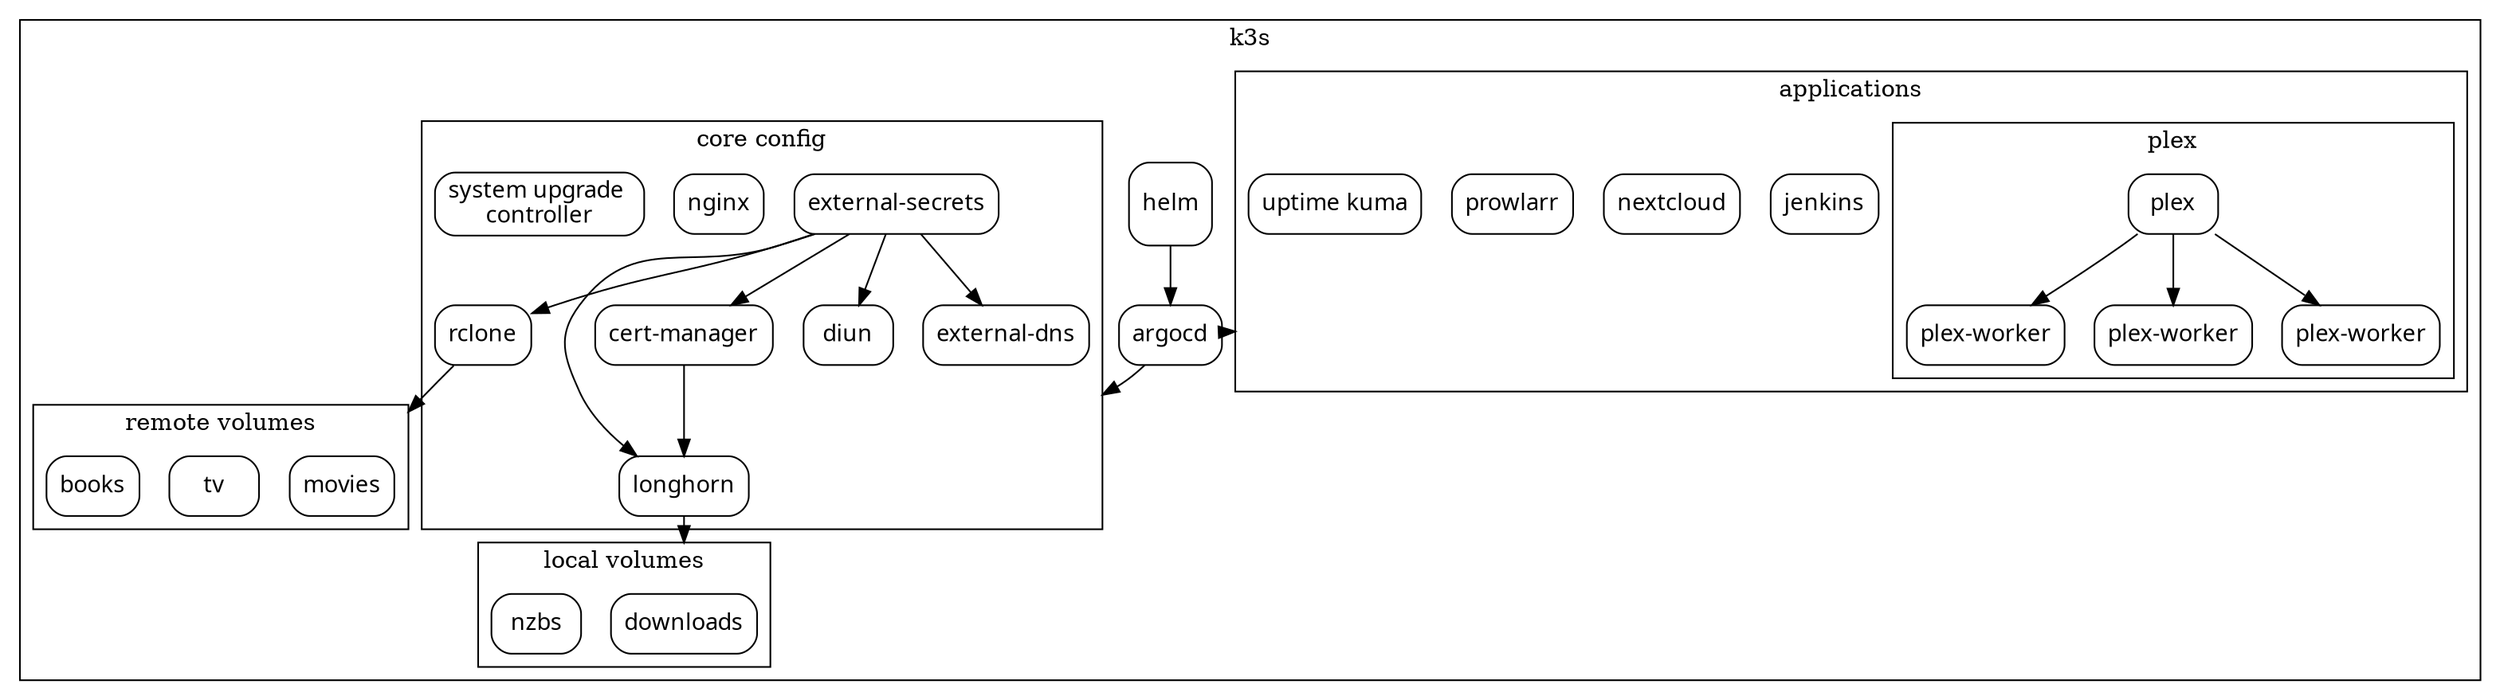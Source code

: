 digraph kflix {
  compound=true
  newrank=true;
  node [fontname = "Handlee", style="rounded", shape="rectangle"]
  edge [fontname = "Handlee"]
  
  subgraph cluster_k3s {
    label="k3s"
    helm [shape="square"]
    helm -> argocd
    argocd [label="argocd"]
    argocd -> longhorn [lhead=cluster_config]
    argocd -> jenkins [lhead=cluster_applications]
    
    {rank=source; helm;}
    subgraph cluster_config {
      label="core config"
      longhorn
      es [label="external-secrets"]
      cm [label="cert-manager"]
      rclone
      diun
      edns [label="external-dns"]
      nginx
      suc [label="system upgrade \ncontroller"]
      es -> longhorn, rclone, edns, diun, cm
      cm -> longhorn
    }

    subgraph cluster_applications {
      label="applications"
      jenkins
      nextcloud
      prowlarr
      uk [label="uptime kuma"]

      subgraph cluster_plex {
        label="plex"
        plex
        pw1 [label="plex-worker"]
        pw2 [label="plex-worker"]
        pw3 [label="plex-worker"]
        plex -> pw1,pw2,pw3
      }
      
      {rank=source; uk; jenkins; prowlarr; nextcloud;}
    }

    subgraph cluster_local_volumes {
      label="local volumes"
      downloads
      nzbs
      {rank=same; nzbs; downloads}
    }
    
    subgraph cluster_remote_volumes {
      label="remote volumes"
      movies
      tv
      books
      {rank=same; movies; tv; books;}
    }
    longhorn -> downloads [lhead="cluster_local_volumes"]
    rclone -> movies [lhead="cluster_remote_volumes"]
    // {rank=same; downloads; movies; books; tv; nzbs;}

  }
}